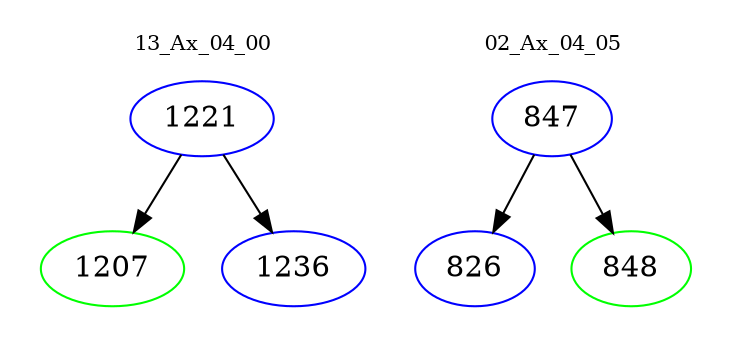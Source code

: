 digraph{
subgraph cluster_0 {
color = white
label = "13_Ax_04_00";
fontsize=10;
T0_1221 [label="1221", color="blue"]
T0_1221 -> T0_1207 [color="black"]
T0_1207 [label="1207", color="green"]
T0_1221 -> T0_1236 [color="black"]
T0_1236 [label="1236", color="blue"]
}
subgraph cluster_1 {
color = white
label = "02_Ax_04_05";
fontsize=10;
T1_847 [label="847", color="blue"]
T1_847 -> T1_826 [color="black"]
T1_826 [label="826", color="blue"]
T1_847 -> T1_848 [color="black"]
T1_848 [label="848", color="green"]
}
}
